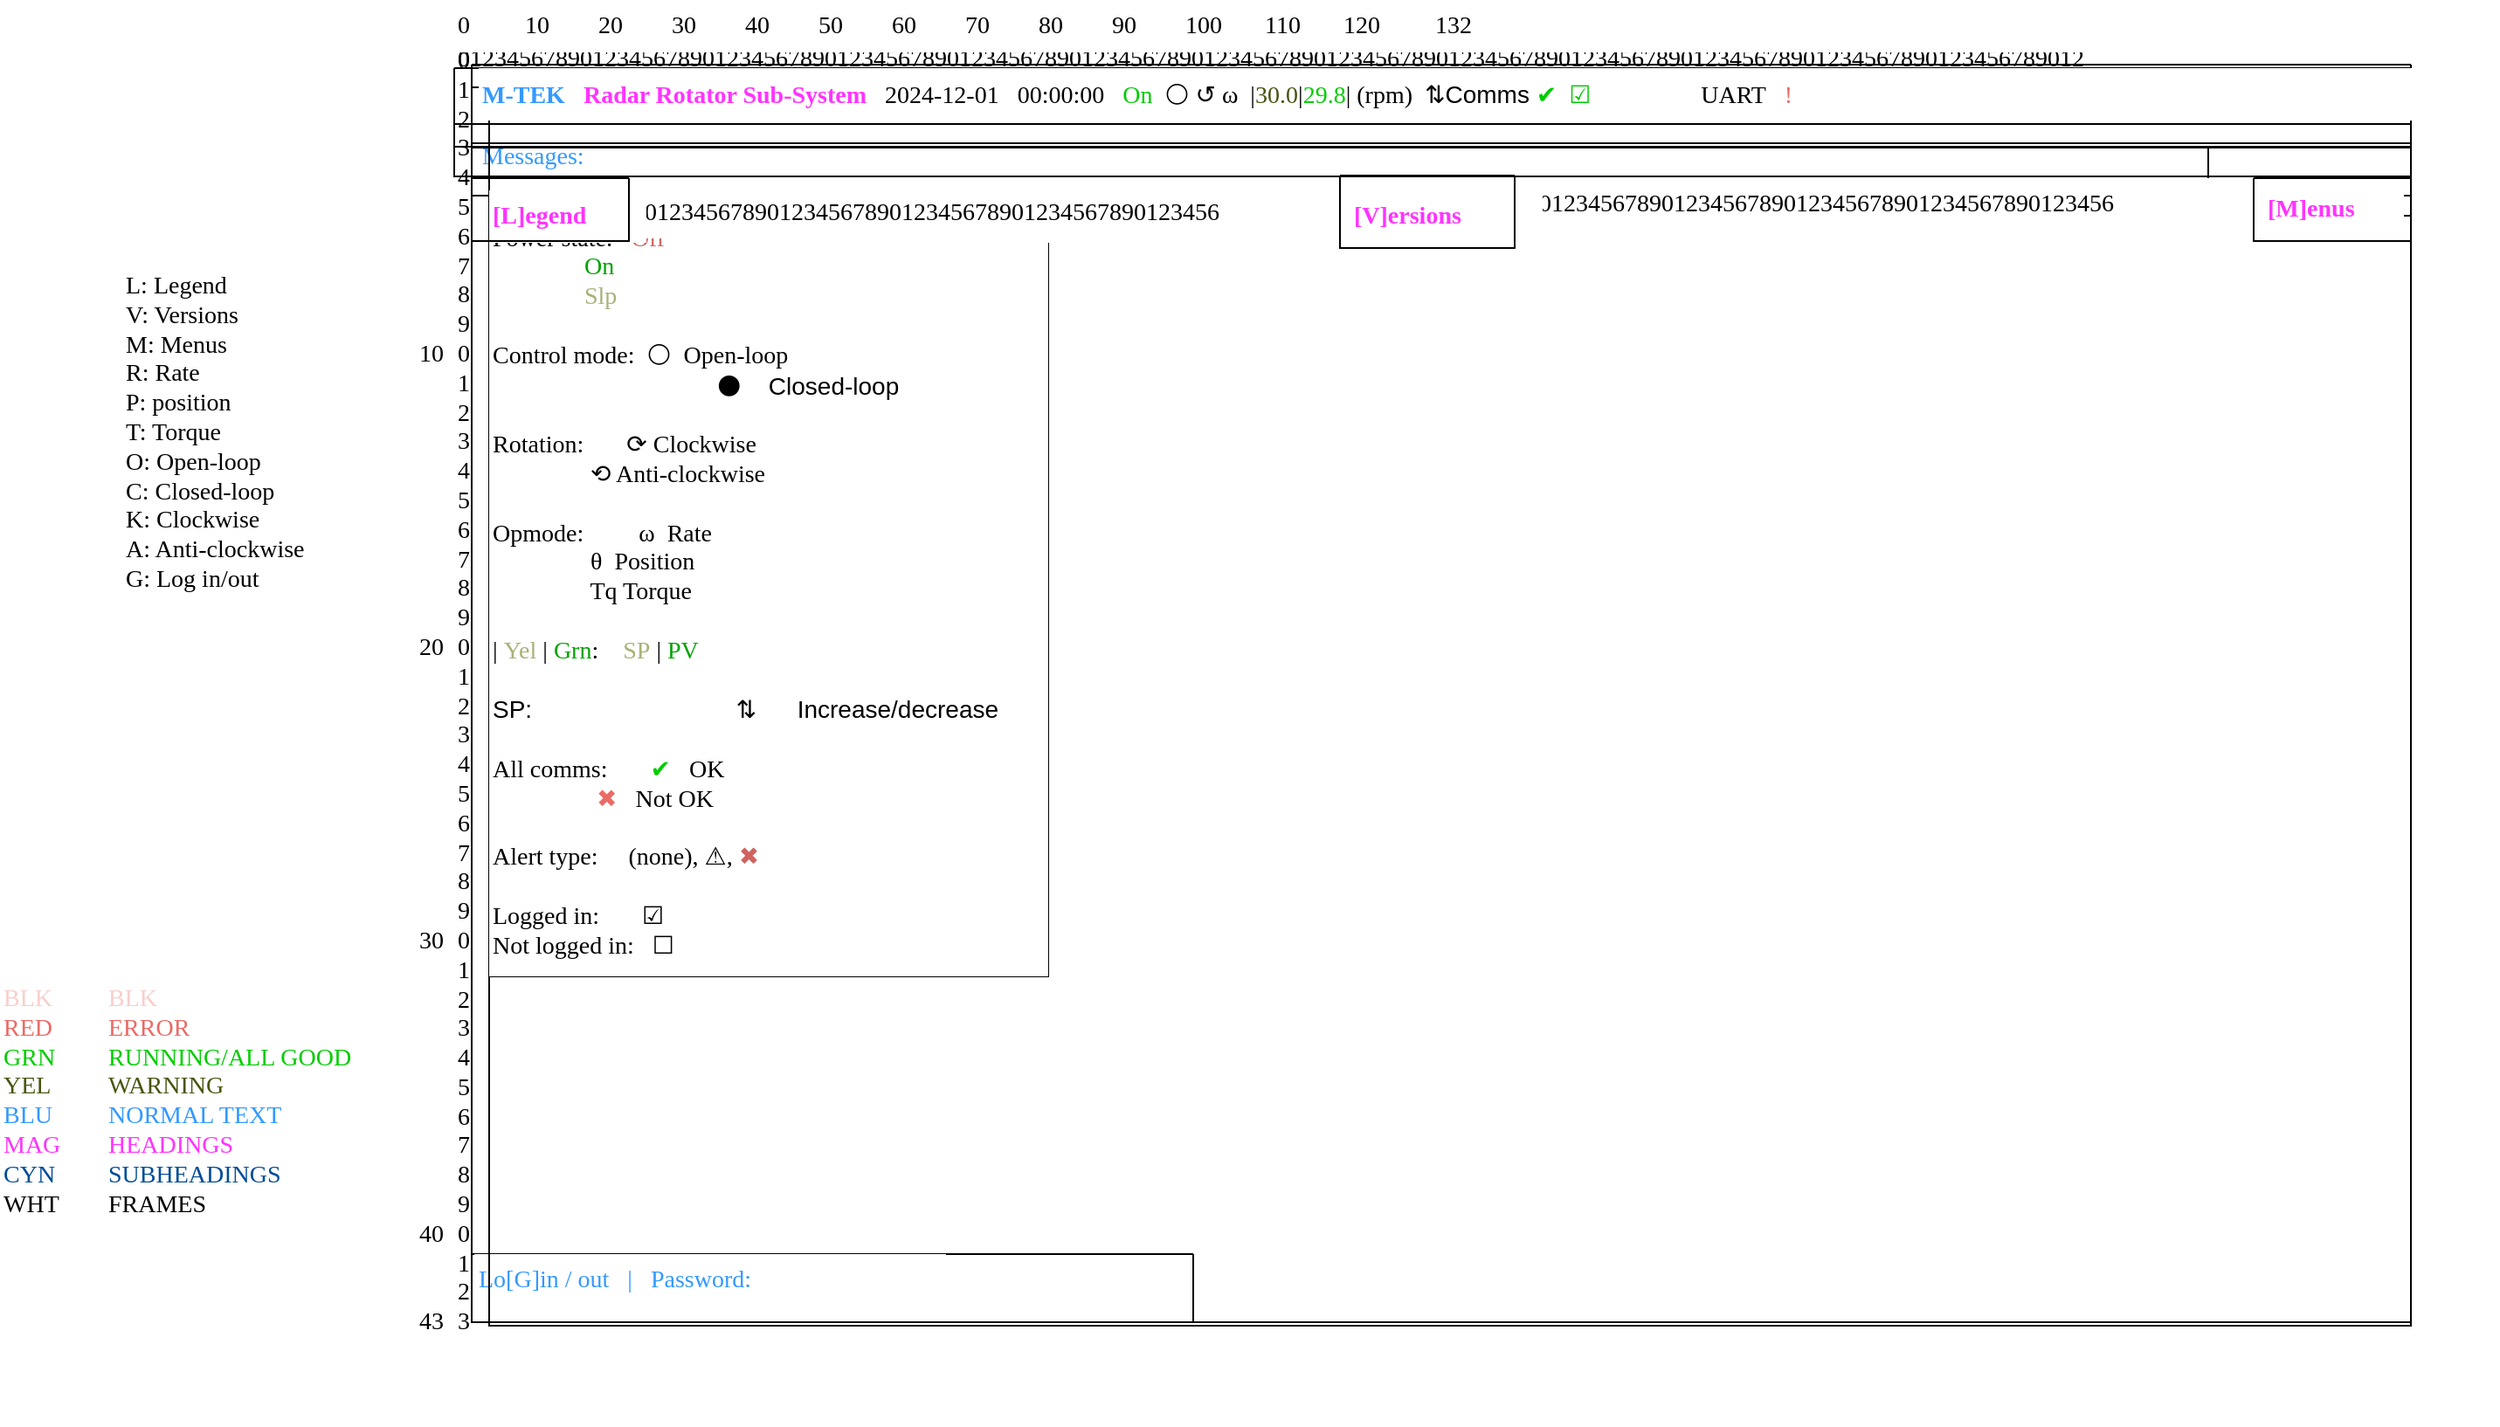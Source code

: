 <mxfile version="26.0.2">
  <diagram name="Page-1" id="gYPdV5KYoYjTxZCbX4Au">
    <mxGraphModel dx="3088" dy="1907" grid="1" gridSize="10" guides="1" tooltips="1" connect="1" arrows="1" fold="1" page="1" pageScale="1" pageWidth="1654" pageHeight="1169" math="0" shadow="0">
      <root>
        <mxCell id="0" />
        <mxCell id="1" parent="0" />
        <mxCell id="qkAYrCaB-duEuZqhV6VB-1" value="&lt;font&gt;0123456789012345678901234567890123456789012345678901234567890123456789012345678901234567890123456789012345678901234567890123456789012&lt;/font&gt;" style="text;html=1;align=left;verticalAlign=middle;resizable=0;points=[];autosize=1;strokeColor=none;fillColor=default;fontFamily=Lucida Console;fontSize=14;" parent="1" vertex="1">
          <mxGeometry x="10" y="-20" width="1150" height="30" as="geometry" />
        </mxCell>
        <mxCell id="oLKlljd090616Nfrw5Nb-1" value="" style="swimlane;startSize=0;fontFamily=Lucida Console;fontSize=14;" parent="1" vertex="1">
          <mxGeometry x="20" y="-2" width="1110" height="720" as="geometry" />
        </mxCell>
        <mxCell id="oLKlljd090616Nfrw5Nb-10" value="&lt;font color=&quot;#3399ff&quot;&gt;Messages:&lt;/font&gt;" style="text;html=1;align=left;verticalAlign=middle;resizable=0;points=[];autosize=1;strokeColor=none;fillColor=default;fontFamily=Lucida Console;fontSize=14;" parent="oLKlljd090616Nfrw5Nb-1" vertex="1">
          <mxGeometry x="4" y="38" width="100" height="30" as="geometry" />
        </mxCell>
        <mxCell id="USdj_I0CaCp1iJVfZblM-9" value="&#xa;" style="swimlane;startSize=0;fontFamily=Lucida Console;fontSize=14;" parent="oLKlljd090616Nfrw5Nb-1" vertex="1">
          <mxGeometry x="-10" y="34" width="1120" height="30" as="geometry" />
        </mxCell>
        <mxCell id="yZ0F2vrr5uk_M79vnfgG-3" value="&#xa;" style="swimlane;startSize=0;fontFamily=Lucida Console;fontSize=14;" parent="oLKlljd090616Nfrw5Nb-1" vertex="1">
          <mxGeometry y="681" width="413" height="39" as="geometry" />
        </mxCell>
        <mxCell id="-QGCXeUMsijj5U7pyysX-2" value="&lt;span style=&quot;color: rgb(51, 153, 255);&quot;&gt;Lo[G]in / out&amp;nbsp; &amp;nbsp;|&amp;nbsp; &amp;nbsp;&lt;/span&gt;&lt;span style=&quot;color: rgb(51, 153, 255); background-color: initial;&quot;&gt;Password:&lt;/span&gt;" style="text;html=1;align=left;verticalAlign=middle;resizable=0;points=[];autosize=1;strokeColor=none;fillColor=default;fontFamily=Lucida Console;fontSize=14;" parent="yZ0F2vrr5uk_M79vnfgG-3" vertex="1">
          <mxGeometry x="1.5" width="270" height="30" as="geometry" />
        </mxCell>
        <mxCell id="USdj_I0CaCp1iJVfZblM-36" value="&#xa;" style="swimlane;startSize=0;fontFamily=Lucida Console;fontSize=14;" parent="oLKlljd090616Nfrw5Nb-1" vertex="1">
          <mxGeometry x="-10" y="2" width="1120" height="45" as="geometry" />
        </mxCell>
        <mxCell id="qkAYrCaB-duEuZqhV6VB-2" value="&lt;font&gt;0&amp;nbsp; &amp;nbsp; &amp;nbsp; &amp;nbsp; &amp;nbsp;10&amp;nbsp; &amp;nbsp; &amp;nbsp; &amp;nbsp; 20&amp;nbsp; &amp;nbsp; &amp;nbsp; &amp;nbsp; 30&amp;nbsp; &amp;nbsp; &amp;nbsp; &amp;nbsp; 40&amp;nbsp; &amp;nbsp; &amp;nbsp; &amp;nbsp; 50&amp;nbsp; &amp;nbsp; &amp;nbsp; &amp;nbsp; 60&amp;nbsp; &amp;nbsp; &amp;nbsp; &amp;nbsp; 70&amp;nbsp; &amp;nbsp; &amp;nbsp; &amp;nbsp; 80&amp;nbsp; &amp;nbsp; &amp;nbsp; &amp;nbsp; 90&amp;nbsp; &amp;nbsp; &amp;nbsp; &amp;nbsp; 100&amp;nbsp; &amp;nbsp; &amp;nbsp; &amp;nbsp;110&amp;nbsp; &amp;nbsp; &amp;nbsp; &amp;nbsp;120&amp;nbsp; &amp;nbsp; &amp;nbsp; &amp;nbsp; &amp;nbsp;132&amp;nbsp;&lt;/font&gt;" style="text;html=1;align=left;verticalAlign=middle;resizable=0;points=[];autosize=1;strokeColor=none;fillColor=default;fontFamily=Lucida Console;fontSize=14;" parent="1" vertex="1">
          <mxGeometry x="10" y="-39" width="1170" height="30" as="geometry" />
        </mxCell>
        <mxCell id="0JCC86L8l436ZXqpCiF8-2" value="&lt;div&gt;&lt;br&gt;&lt;/div&gt;&lt;div&gt;&lt;br&gt;&lt;/div&gt;&lt;div&gt;&lt;br&gt;&lt;/div&gt;&lt;div&gt;&lt;br&gt;&lt;/div&gt;&lt;div&gt;&lt;br&gt;&lt;/div&gt;&lt;div&gt;&lt;br&gt;&lt;/div&gt;&lt;div&gt;&lt;br&gt;&lt;/div&gt;&lt;div&gt;&lt;br&gt;&lt;/div&gt;&lt;div&gt;&lt;br&gt;&lt;/div&gt;&lt;br&gt;&lt;div&gt;10&lt;/div&gt;&lt;div&gt;&lt;br&gt;&lt;/div&gt;&lt;div&gt;&lt;br&gt;&lt;/div&gt;&lt;div&gt;&lt;br&gt;&lt;/div&gt;&lt;div&gt;&lt;br&gt;&lt;/div&gt;&lt;div&gt;&lt;br&gt;&lt;/div&gt;&lt;div&gt;&lt;br&gt;&lt;/div&gt;&lt;div&gt;&lt;br&gt;&lt;/div&gt;&lt;div&gt;&lt;br&gt;&lt;/div&gt;&lt;div&gt;&lt;br&gt;&lt;/div&gt;&lt;div&gt;20&lt;/div&gt;&lt;div&gt;&lt;br&gt;&lt;/div&gt;&lt;div&gt;&lt;br&gt;&lt;/div&gt;&lt;div&gt;&lt;br&gt;&lt;/div&gt;&lt;div&gt;&lt;br&gt;&lt;/div&gt;&lt;div&gt;&lt;br&gt;&lt;/div&gt;&lt;div&gt;&lt;br&gt;&lt;/div&gt;&lt;div&gt;&lt;br&gt;&lt;/div&gt;&lt;div&gt;&lt;br&gt;&lt;/div&gt;&lt;div&gt;&lt;br&gt;&lt;/div&gt;&lt;div&gt;30&lt;/div&gt;&lt;div&gt;&lt;br&gt;&lt;/div&gt;&lt;div&gt;&lt;br&gt;&lt;/div&gt;&lt;div&gt;&lt;br&gt;&lt;/div&gt;&lt;div&gt;&lt;br&gt;&lt;/div&gt;&lt;div&gt;&lt;br&gt;&lt;/div&gt;&lt;div&gt;&lt;br&gt;&lt;/div&gt;&lt;div&gt;&lt;br&gt;&lt;/div&gt;&lt;div&gt;&lt;br&gt;&lt;/div&gt;&lt;div&gt;&lt;br&gt;&lt;/div&gt;&lt;div&gt;40&lt;/div&gt;&lt;div&gt;&lt;br&gt;&lt;/div&gt;&lt;div&gt;&lt;br&gt;&lt;/div&gt;&lt;div&gt;43&lt;/div&gt;&lt;div&gt;&lt;br&gt;&lt;/div&gt;&lt;div&gt;&lt;br&gt;&lt;/div&gt;&lt;div&gt;&lt;br&gt;&lt;/div&gt;" style="text;whiteSpace=wrap;html=1;align=right;fontFamily=Lucida Console;fontSize=14;" parent="1" vertex="1">
          <mxGeometry x="-18" y="-19" width="24" height="240" as="geometry" />
        </mxCell>
        <mxCell id="qkAYrCaB-duEuZqhV6VB-3" value="0&lt;div&gt;1&lt;/div&gt;&lt;div&gt;2&lt;/div&gt;&lt;div&gt;3&lt;/div&gt;&lt;div&gt;4&lt;/div&gt;&lt;div&gt;5&lt;/div&gt;&lt;div&gt;6&lt;/div&gt;&lt;div&gt;7&lt;/div&gt;&lt;div&gt;8&lt;/div&gt;&lt;div&gt;9&lt;/div&gt;&lt;div&gt;0&lt;/div&gt;&lt;div&gt;1&lt;/div&gt;&lt;div&gt;2&lt;/div&gt;&lt;div&gt;3&lt;/div&gt;&lt;div&gt;4&lt;/div&gt;&lt;div&gt;5&lt;/div&gt;&lt;div&gt;6&lt;/div&gt;&lt;div&gt;7&lt;/div&gt;&lt;div&gt;8&lt;/div&gt;&lt;div&gt;9&lt;/div&gt;&lt;div&gt;0&lt;/div&gt;&lt;div&gt;1&lt;/div&gt;&lt;div&gt;2&lt;/div&gt;&lt;div&gt;3&lt;/div&gt;&lt;div&gt;4&lt;/div&gt;&lt;div&gt;5&lt;/div&gt;&lt;div&gt;6&lt;/div&gt;&lt;div&gt;7&lt;/div&gt;&lt;div&gt;8&lt;/div&gt;&lt;div&gt;9&lt;/div&gt;&lt;div&gt;0&lt;/div&gt;&lt;div&gt;1&lt;/div&gt;&lt;div&gt;2&lt;/div&gt;&lt;div&gt;3&lt;/div&gt;&lt;div&gt;4&lt;/div&gt;&lt;div&gt;5&lt;/div&gt;&lt;div&gt;6&lt;/div&gt;&lt;div&gt;7&lt;/div&gt;&lt;div&gt;8&lt;/div&gt;&lt;div&gt;9&lt;/div&gt;&lt;div&gt;0&lt;/div&gt;&lt;div&gt;1&lt;/div&gt;&lt;div&gt;2&lt;/div&gt;&lt;div&gt;3&lt;/div&gt;&lt;div&gt;&lt;br&gt;&lt;/div&gt;&lt;div&gt;&lt;br&gt;&lt;/div&gt;" style="text;whiteSpace=wrap;html=1;fontFamily=Lucida Console;fontSize=14;" parent="1" vertex="1">
          <mxGeometry x="10" y="-19" width="24" height="240" as="geometry" />
        </mxCell>
        <mxCell id="LSzqvkUK99cfRbp6Mw0R-84" value="&lt;div&gt;&lt;font color=&quot;#f8cecc&quot;&gt;BLK&lt;/font&gt;&lt;/div&gt;&lt;div&gt;&lt;font color=&quot;#ea6b66&quot;&gt;RED&lt;/font&gt;&lt;/div&gt;&lt;div&gt;&lt;span style=&quot;color: rgb(0, 204, 0);&quot;&gt;GRN&lt;/span&gt;&lt;/div&gt;&lt;div&gt;&lt;font color=&quot;#495411&quot;&gt;YEL&lt;/font&gt;&lt;/div&gt;&lt;div&gt;&lt;font color=&quot;#3399ff&quot;&gt;BLU&lt;/font&gt;&lt;/div&gt;&lt;div&gt;&lt;font color=&quot;#ff33ff&quot;&gt;MAG&lt;/font&gt;&lt;/div&gt;&lt;div&gt;&lt;font color=&quot;#004c99&quot;&gt;CYN&lt;/font&gt;&lt;/div&gt;&lt;div&gt;WHT&lt;/div&gt;&lt;div&gt;&lt;br&gt;&lt;/div&gt;" style="text;html=1;align=left;verticalAlign=middle;resizable=0;points=[];autosize=1;strokeColor=none;fillColor=default;fontFamily=Lucida Console;fontSize=14;" parent="1" vertex="1">
          <mxGeometry x="-250" y="520" width="50" height="160" as="geometry" />
        </mxCell>
        <mxCell id="LSzqvkUK99cfRbp6Mw0R-85" value="&lt;div&gt;&lt;font color=&quot;#f8cecc&quot;&gt;BLK&lt;/font&gt;&lt;/div&gt;&lt;div&gt;&lt;font color=&quot;#ea6b66&quot;&gt;ERROR&lt;/font&gt;&lt;/div&gt;&lt;div&gt;&lt;span style=&quot;color: rgb(0, 204, 0);&quot;&gt;RUNNING/ALL GOOD&lt;/span&gt;&lt;/div&gt;&lt;div&gt;&lt;font color=&quot;#495411&quot;&gt;WARNING&lt;/font&gt;&lt;/div&gt;&lt;div&gt;&lt;font color=&quot;#3399ff&quot;&gt;NORMAL TEXT&lt;/font&gt;&lt;/div&gt;&lt;div&gt;&lt;font color=&quot;#ff33ff&quot;&gt;HEADINGS&lt;/font&gt;&lt;/div&gt;&lt;div&gt;&lt;span style=&quot;background-color: initial;&quot;&gt;&lt;font color=&quot;#004c99&quot;&gt;SUBHEADINGS&lt;/font&gt;&lt;/span&gt;&lt;/div&gt;&lt;div&gt;&lt;span style=&quot;background-color: initial;&quot;&gt;FRAMES&lt;/span&gt;&lt;/div&gt;&lt;div&gt;&lt;br&gt;&lt;/div&gt;" style="text;html=1;align=left;verticalAlign=middle;resizable=0;points=[];autosize=1;strokeColor=none;fillColor=default;fontFamily=Lucida Console;fontSize=14;" parent="1" vertex="1">
          <mxGeometry x="-190" y="520" width="160" height="160" as="geometry" />
        </mxCell>
        <mxCell id="MxH4DdZBS--YE_dJc5Tn-1" value="&lt;span style=&quot;text-wrap-mode: nowrap; font-family: &amp;quot;Lucida Console&amp;quot;; font-size: 14px;&quot;&gt;L: Legend&lt;/span&gt;&lt;div&gt;&lt;span style=&quot;font-family: &amp;quot;Lucida Console&amp;quot;; font-size: 14px; text-wrap-mode: nowrap;&quot;&gt;V: Versions&lt;/span&gt;&lt;/div&gt;&lt;div&gt;&lt;span style=&quot;font-family: &amp;quot;Lucida Console&amp;quot;; font-size: 14px; text-wrap-mode: nowrap;&quot;&gt;M: Menus&lt;/span&gt;&lt;/div&gt;&lt;div&gt;&lt;font face=&quot;Lucida Console&quot;&gt;&lt;span style=&quot;font-size: 14px; text-wrap-mode: nowrap;&quot;&gt;R: Rate&lt;/span&gt;&lt;/font&gt;&lt;div&gt;&lt;font face=&quot;Lucida Console&quot;&gt;&lt;span style=&quot;font-size: 14px; text-wrap-mode: nowrap;&quot;&gt;P: position&lt;/span&gt;&lt;/font&gt;&lt;/div&gt;&lt;div&gt;&lt;font face=&quot;Lucida Console&quot;&gt;&lt;span style=&quot;font-size: 14px; text-wrap-mode: nowrap;&quot;&gt;T: Torque&lt;/span&gt;&lt;/font&gt;&lt;/div&gt;&lt;div&gt;&lt;font face=&quot;Lucida Console&quot;&gt;&lt;span style=&quot;font-size: 14px; text-wrap-mode: nowrap;&quot;&gt;O: Open-loop&lt;/span&gt;&lt;/font&gt;&lt;/div&gt;&lt;div&gt;&lt;font face=&quot;Lucida Console&quot;&gt;&lt;span style=&quot;font-size: 14px; text-wrap-mode: nowrap;&quot;&gt;C: Closed-loop&lt;/span&gt;&lt;/font&gt;&lt;/div&gt;&lt;div&gt;&lt;font face=&quot;Lucida Console&quot;&gt;&lt;span style=&quot;font-size: 14px; text-wrap-mode: nowrap;&quot;&gt;K: Clockwise&lt;/span&gt;&lt;/font&gt;&lt;/div&gt;&lt;div&gt;&lt;font face=&quot;Lucida Console&quot;&gt;&lt;span style=&quot;font-size: 14px; text-wrap-mode: nowrap;&quot;&gt;A: Anti-clockwise&lt;/span&gt;&lt;/font&gt;&lt;/div&gt;&lt;div&gt;&lt;font face=&quot;Lucida Console&quot;&gt;&lt;span style=&quot;font-size: 14px; text-wrap-mode: nowrap;&quot;&gt;G: Log in/out&lt;/span&gt;&lt;/font&gt;&lt;/div&gt;&lt;div&gt;&lt;font face=&quot;Lucida Console&quot;&gt;&lt;span style=&quot;font-size: 14px; text-wrap-mode: nowrap;&quot;&gt;&lt;br&gt;&lt;/span&gt;&lt;/font&gt;&lt;/div&gt;&lt;/div&gt;" style="text;whiteSpace=wrap;html=1;" parent="1" vertex="1">
          <mxGeometry x="-180" y="110" width="150" height="240" as="geometry" />
        </mxCell>
        <mxCell id="J8lqQWTrD4rZ8qH2y88z-3" value="&#xa;" style="swimlane;startSize=0;fontFamily=Lucida Console;fontSize=14;" parent="1" vertex="1">
          <mxGeometry x="1014" y="45.5" width="116" height="39" as="geometry" />
        </mxCell>
        <mxCell id="Uf-69zOGK23iq94hIyBW-4" value="" style="swimlane;startSize=0;fontFamily=Lucida Console;fontSize=14;" parent="1" vertex="1">
          <mxGeometry x="30" y="9" width="1100" height="711" as="geometry" />
        </mxCell>
        <mxCell id="Uf-69zOGK23iq94hIyBW-6" value="&#xa;" style="swimlane;startSize=0;fontFamily=Lucida Console;fontSize=14;direction=south;" parent="Uf-69zOGK23iq94hIyBW-4" vertex="1">
          <mxGeometry x="-10" y="34" width="1110" height="30" as="geometry" />
        </mxCell>
        <mxCell id="Uf-69zOGK23iq94hIyBW-11" value="&#xa;" style="swimlane;startSize=0;fontFamily=Lucida Console;fontSize=14;" parent="Uf-69zOGK23iq94hIyBW-4" vertex="1">
          <mxGeometry x="-10" y="2" width="1110" height="34.5" as="geometry" />
        </mxCell>
        <mxCell id="1fti2fci_lNK2ZTSS0F3-2" value="&#xa;" style="swimlane;startSize=0;fontFamily=Lucida Console;fontSize=14;" parent="Uf-69zOGK23iq94hIyBW-4" vertex="1">
          <mxGeometry y="91" width="320" height="420" as="geometry" />
        </mxCell>
        <mxCell id="1fti2fci_lNK2ZTSS0F3-3" value="Power state:&amp;nbsp; &amp;nbsp;&lt;span style=&quot;color: rgb(208, 99, 95);&quot;&gt;Off&lt;/span&gt;&lt;div&gt;&amp;nbsp; &amp;nbsp; &amp;nbsp; &amp;nbsp; &amp;nbsp; &amp;nbsp; &amp;nbsp; &amp;nbsp;&lt;span style=&quot;color: rgb(0, 162, 0); background-color: transparent;&quot;&gt;On&lt;/span&gt;&lt;/div&gt;&lt;div&gt;&amp;nbsp; &amp;nbsp; &amp;nbsp; &amp;nbsp; &amp;nbsp; &amp;nbsp; &amp;nbsp; &amp;nbsp;&lt;span style=&quot;color: rgb(168, 177, 119); background-color: transparent;&quot;&gt;Slp&lt;/span&gt;&lt;/div&gt;&lt;div&gt;&lt;div&gt;&lt;span style=&quot;background-color: transparent; color: light-dark(rgb(0, 0, 0), rgb(255, 255, 255));&quot;&gt;&amp;nbsp;&lt;/span&gt;&lt;/div&gt;&lt;div&gt;&lt;div&gt;&lt;font&gt;Control mode:&amp;nbsp; ⚪&amp;nbsp; Open-loop&amp;nbsp;&lt;b style=&quot;color: rgb(255, 51, 255);&quot;&gt;&lt;/b&gt;&lt;/font&gt;&lt;/div&gt;&lt;div&gt;&lt;span style=&quot;font-family: Helvetica; text-wrap-mode: wrap;&quot;&gt;&lt;font&gt;&amp;nbsp; &amp;nbsp; &amp;nbsp; &amp;nbsp; &amp;nbsp; &amp;nbsp; &amp;nbsp; &amp;nbsp; &amp;nbsp; &amp;nbsp; &amp;nbsp; &amp;nbsp; &amp;nbsp; &amp;nbsp; &amp;nbsp; &amp;nbsp; &amp;nbsp;⚫&amp;nbsp; &amp;nbsp; Closed-loop&lt;/font&gt;&lt;/span&gt;&lt;/div&gt;&lt;div&gt;&lt;br&gt;&lt;/div&gt;&lt;div&gt;&lt;div&gt;Rotation:&amp;nbsp; &amp;nbsp; &amp;nbsp; &lt;font style=&quot;background-color: initial;&quot;&gt;&amp;nbsp;&lt;/font&gt;&lt;span style=&quot;background-color: initial;&quot;&gt;⟳&amp;nbsp;&lt;/span&gt;&lt;span style=&quot;background-color: initial;&quot;&gt;Clockwise&lt;/span&gt;&lt;/div&gt;&lt;div&gt;&lt;span style=&quot;background-color: initial;&quot;&gt;&amp;nbsp; &amp;nbsp; &amp;nbsp; &amp;nbsp; &amp;nbsp; &amp;nbsp; &amp;nbsp; &amp;nbsp;&amp;nbsp;&lt;/span&gt;&lt;span style=&quot;background-color: initial;&quot;&gt;⟲ A&lt;/span&gt;&lt;span style=&quot;background-color: initial;&quot;&gt;nti-clockwise&lt;/span&gt;&lt;/div&gt;&lt;/div&gt;&lt;div&gt;&lt;div&gt;&lt;br&gt;&lt;/div&gt;&lt;div&gt;Opmode:&amp;nbsp; &amp;nbsp; &amp;nbsp; &amp;nbsp; &amp;nbsp;ω&amp;nbsp; Rate&amp;nbsp;&lt;/div&gt;&lt;div&gt;&amp;nbsp; &amp;nbsp; &amp;nbsp; &amp;nbsp; &amp;nbsp; &amp;nbsp; &amp;nbsp; &amp;nbsp; θ&amp;nbsp; Position&lt;/div&gt;&lt;div&gt;&amp;nbsp; &amp;nbsp; &amp;nbsp; &amp;nbsp; &amp;nbsp; &amp;nbsp; &amp;nbsp; &amp;nbsp; Tq Torque&lt;/div&gt;&lt;/div&gt;&lt;/div&gt;&lt;div&gt;&lt;br&gt;&lt;/div&gt;&lt;div&gt;|&amp;nbsp;&lt;span style=&quot;color: rgb(168, 177, 119); background-color: transparent;&quot;&gt;Yel&amp;nbsp;&lt;/span&gt;&lt;span style=&quot;background-color: transparent; color: light-dark(rgb(0, 0, 0), rgb(255, 255, 255));&quot;&gt;|&amp;nbsp;&lt;/span&gt;&lt;span style=&quot;color: rgb(0, 162, 0); background-color: transparent;&quot;&gt;Grn&lt;/span&gt;&lt;span style=&quot;background-color: transparent; color: light-dark(rgb(0, 0, 0), rgb(255, 255, 255));&quot;&gt;:&amp;nbsp; &amp;nbsp;&amp;nbsp;&lt;/span&gt;&lt;span style=&quot;background-color: transparent; color: rgb(168, 177, 119);&quot;&gt;SP&amp;nbsp;&lt;/span&gt;&lt;span style=&quot;background-color: transparent; color: light-dark(rgb(0, 0, 0), rgb(255, 255, 255));&quot;&gt;|&amp;nbsp;&lt;/span&gt;&lt;span style=&quot;background-color: transparent; color: rgb(0, 162, 0);&quot;&gt;PV&lt;/span&gt;&lt;/div&gt;&lt;div&gt;&amp;nbsp;&lt;/div&gt;&lt;div&gt;&lt;div&gt;&lt;span style=&quot;font-family: Helvetica; text-wrap-mode: wrap;&quot;&gt;SP:&amp;nbsp; &amp;nbsp; &amp;nbsp; &amp;nbsp; &amp;nbsp; &amp;nbsp; &amp;nbsp; &amp;nbsp; &amp;nbsp; &amp;nbsp; &amp;nbsp; &amp;nbsp; &amp;nbsp; &amp;nbsp; &amp;nbsp;&amp;nbsp;&lt;/span&gt;&lt;span style=&quot;background-color: initial; text-wrap-mode: wrap;&quot;&gt;&lt;font face=&quot;Helvetica&quot;&gt;⇅&amp;nbsp; &amp;nbsp; &amp;nbsp; Increase/decrease&amp;nbsp;&amp;nbsp;&lt;/font&gt;&lt;/span&gt;&lt;/div&gt;&lt;/div&gt;&lt;div&gt;&lt;br&gt;&lt;/div&gt;&lt;div&gt;All comms:&amp;nbsp; &amp;nbsp; &amp;nbsp; &amp;nbsp;&lt;span style=&quot;background-color: initial;&quot;&gt;&lt;font color=&quot;#00cc00&quot;&gt;✔&lt;/font&gt;&lt;/span&gt;&lt;span style=&quot;background-color: initial;&quot;&gt;&amp;nbsp; &amp;nbsp;OK&lt;/span&gt;&lt;/div&gt;&lt;div&gt;&amp;nbsp; &amp;nbsp; &amp;nbsp; &amp;nbsp; &amp;nbsp; &amp;nbsp; &amp;nbsp; &amp;nbsp; &amp;nbsp;&lt;span style=&quot;background-color: initial;&quot;&gt;&lt;font color=&quot;#ea6b66&quot;&gt;✖&lt;/font&gt;&lt;/span&gt;&lt;span style=&quot;background-color: initial;&quot;&gt;&amp;nbsp; &amp;nbsp;Not OK&lt;/span&gt;&lt;/div&gt;&lt;div&gt;&lt;span style=&quot;background-color: initial;&quot;&gt;&lt;br&gt;&lt;/span&gt;&lt;/div&gt;&lt;div&gt;&lt;span style=&quot;background-color: initial;&quot;&gt;Alert type:&amp;nbsp; &amp;nbsp; &amp;nbsp;(none),&lt;/span&gt;&lt;span style=&quot;background-color: transparent;&quot;&gt;&amp;nbsp;&lt;/span&gt;⚠&lt;span style=&quot;background-color: transparent; color: light-dark(rgb(0, 0, 0), rgb(255, 255, 255));&quot;&gt;,&amp;nbsp;&lt;/span&gt;&lt;span style=&quot;background-color: transparent; color: rgb(208, 99, 95);&quot;&gt;✖&lt;/span&gt;&lt;/div&gt;&lt;div&gt;&lt;br&gt;&lt;/div&gt;&lt;div&gt;Logged in:&amp;nbsp; &amp;nbsp; &amp;nbsp; &amp;nbsp;☑&lt;span style=&quot;background-color: transparent; color: light-dark(rgb(0, 0, 0), rgb(255, 255, 255));&quot;&gt;&amp;nbsp;&lt;/span&gt;&lt;/div&gt;&lt;div&gt;Not logged in:&amp;nbsp; &amp;nbsp;☐&lt;/div&gt;&lt;/div&gt;" style="text;html=1;align=left;verticalAlign=middle;resizable=0;points=[];autosize=1;strokeColor=none;fillColor=default;fontFamily=Lucida Console;fontSize=14;" parent="1fti2fci_lNK2ZTSS0F3-2" vertex="1">
          <mxGeometry y="-20" width="320" height="440" as="geometry" />
        </mxCell>
        <mxCell id="Uf-69zOGK23iq94hIyBW-14" value="&lt;font&gt;01234567890123456789012345678901234567890123456&lt;/font&gt;" style="text;html=1;align=left;verticalAlign=middle;resizable=0;points=[];autosize=1;strokeColor=none;fillColor=default;fontFamily=Lucida Console;fontSize=14;" parent="1" vertex="1">
          <mxGeometry x="117" y="67.5" width="420" height="30" as="geometry" />
        </mxCell>
        <mxCell id="Uf-69zOGK23iq94hIyBW-15" value="&lt;font&gt;01234567890123456789012345678901234567890123456&lt;/font&gt;" style="text;html=1;align=left;verticalAlign=middle;resizable=0;points=[];autosize=1;strokeColor=none;fillColor=default;fontFamily=Lucida Console;fontSize=14;" parent="1" vertex="1">
          <mxGeometry x="629" y="63" width="420" height="30" as="geometry" />
        </mxCell>
        <mxCell id="Uf-69zOGK23iq94hIyBW-16" value="" style="group" parent="1" vertex="1" connectable="0">
          <mxGeometry x="24" y="63" width="116" height="39" as="geometry" />
        </mxCell>
        <mxCell id="Uf-69zOGK23iq94hIyBW-17" value="&lt;b style=&quot;color: rgb(255, 51, 255);&quot;&gt;&lt;font&gt;[L]egend&lt;/font&gt;&lt;/b&gt;" style="text;html=1;align=left;verticalAlign=middle;resizable=0;points=[];autosize=1;strokeColor=none;fillColor=default;fontFamily=Lucida Console;fontSize=14;" parent="Uf-69zOGK23iq94hIyBW-16" vertex="1">
          <mxGeometry x="6" y="7" width="90" height="30" as="geometry" />
        </mxCell>
        <mxCell id="Uf-69zOGK23iq94hIyBW-18" value="" style="group" parent="1" vertex="1" connectable="0">
          <mxGeometry x="517" y="63" width="116" height="40" as="geometry" />
        </mxCell>
        <mxCell id="Uf-69zOGK23iq94hIyBW-19" value="&lt;b style=&quot;color: rgb(255, 51, 255);&quot;&gt;&lt;font&gt;[V]ersions&lt;/font&gt;&lt;/b&gt;" style="text;html=1;align=left;verticalAlign=middle;resizable=0;points=[];autosize=1;strokeColor=none;fillColor=default;fontFamily=Lucida Console;fontSize=14;" parent="Uf-69zOGK23iq94hIyBW-18" vertex="1">
          <mxGeometry x="6" y="7" width="110" height="30" as="geometry" />
        </mxCell>
        <mxCell id="Uf-69zOGK23iq94hIyBW-20" value="&#xa;" style="swimlane;startSize=0;fontFamily=Lucida Console;fontSize=14;" parent="Uf-69zOGK23iq94hIyBW-18" vertex="1">
          <mxGeometry y="-1.5" width="100" height="41.5" as="geometry" />
        </mxCell>
        <mxCell id="Uf-69zOGK23iq94hIyBW-21" value="&lt;b style=&quot;color: rgb(255, 51, 255);&quot;&gt;&lt;font&gt;[M]enus&lt;/font&gt;&lt;/b&gt;" style="text;html=1;align=left;verticalAlign=middle;resizable=0;points=[];autosize=1;strokeColor=none;fillColor=default;fontFamily=Lucida Console;fontSize=14;" parent="1" vertex="1">
          <mxGeometry x="1046" y="65.5" width="80" height="30" as="geometry" />
        </mxCell>
        <mxCell id="Uf-69zOGK23iq94hIyBW-22" value="&#xa;" style="swimlane;startSize=0;fontFamily=Lucida Console;fontSize=14;" parent="1" vertex="1">
          <mxGeometry x="20" y="63" width="90" height="36" as="geometry" />
        </mxCell>
        <mxCell id="Uf-69zOGK23iq94hIyBW-23" value="&#xa;" style="swimlane;startSize=0;fontFamily=Lucida Console;fontSize=14;" parent="1" vertex="1">
          <mxGeometry x="1040" y="63" width="90" height="36" as="geometry" />
        </mxCell>
        <mxCell id="8GqjcNtok8T0HypdfC6I-1" value="&lt;font color=&quot;#3399ff&quot;&gt;&lt;b&gt;M-TEK&lt;/b&gt;&amp;nbsp; &amp;nbsp;&lt;/font&gt;&lt;font color=&quot;#ff33ff&quot;&gt;&lt;b&gt;Radar Rotator Sub-System&amp;nbsp; &amp;nbsp;&lt;/b&gt;&lt;/font&gt;2024-12-01&amp;nbsp; &amp;nbsp;00:00:00&amp;nbsp; &amp;nbsp;&lt;font color=&quot;#00cc00&quot;&gt;On&amp;nbsp;&amp;nbsp;&lt;/font&gt;⚪&amp;nbsp;&lt;span style=&quot;background-color: initial;&quot;&gt;↺&amp;nbsp;&lt;/span&gt;ω&amp;nbsp; |&lt;font color=&quot;#495411&quot;&gt;30.0&lt;/font&gt;|&lt;font color=&quot;#00cc00&quot;&gt;29.8&lt;/font&gt;| (rpm)&amp;nbsp;&amp;nbsp;&lt;span style=&quot;font-family: Helvetica; text-wrap-mode: wrap;&quot;&gt;⇅Comms&amp;nbsp;&lt;/span&gt;&lt;span style=&quot;color: rgb(0, 204, 0);&quot;&gt;✔&amp;nbsp;&amp;nbsp;&lt;/span&gt;&lt;font color=&quot;#00cc00&quot;&gt;☑&lt;/font&gt;&amp;nbsp; &amp;nbsp; &amp;nbsp; &amp;nbsp; &amp;nbsp; &amp;nbsp; &amp;nbsp; &amp;nbsp; &amp;nbsp; UART&lt;span style=&quot;color: rgb(0, 204, 0);&quot;&gt;&amp;nbsp; &amp;nbsp;&lt;/span&gt;&lt;font color=&quot;#ea6b66&quot;&gt;!&lt;/font&gt;" style="text;html=1;align=left;verticalAlign=middle;resizable=0;points=[];autosize=1;strokeColor=none;fillColor=default;labelBackgroundColor=none;fontFamily=Lucida Console;fontSize=14;" parent="1" vertex="1">
          <mxGeometry x="24" width="1120" height="30" as="geometry" />
        </mxCell>
      </root>
    </mxGraphModel>
  </diagram>
</mxfile>
